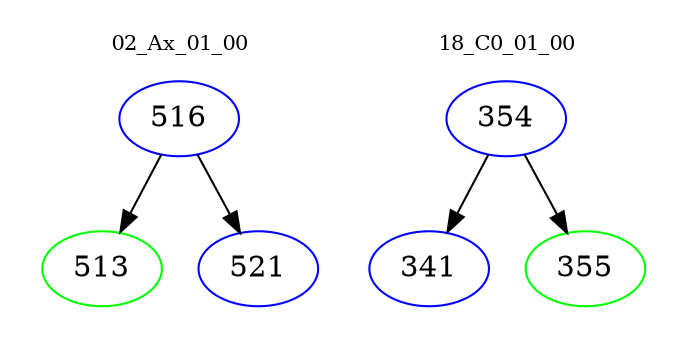 digraph{
subgraph cluster_0 {
color = white
label = "02_Ax_01_00";
fontsize=10;
T0_516 [label="516", color="blue"]
T0_516 -> T0_513 [color="black"]
T0_513 [label="513", color="green"]
T0_516 -> T0_521 [color="black"]
T0_521 [label="521", color="blue"]
}
subgraph cluster_1 {
color = white
label = "18_C0_01_00";
fontsize=10;
T1_354 [label="354", color="blue"]
T1_354 -> T1_341 [color="black"]
T1_341 [label="341", color="blue"]
T1_354 -> T1_355 [color="black"]
T1_355 [label="355", color="green"]
}
}
